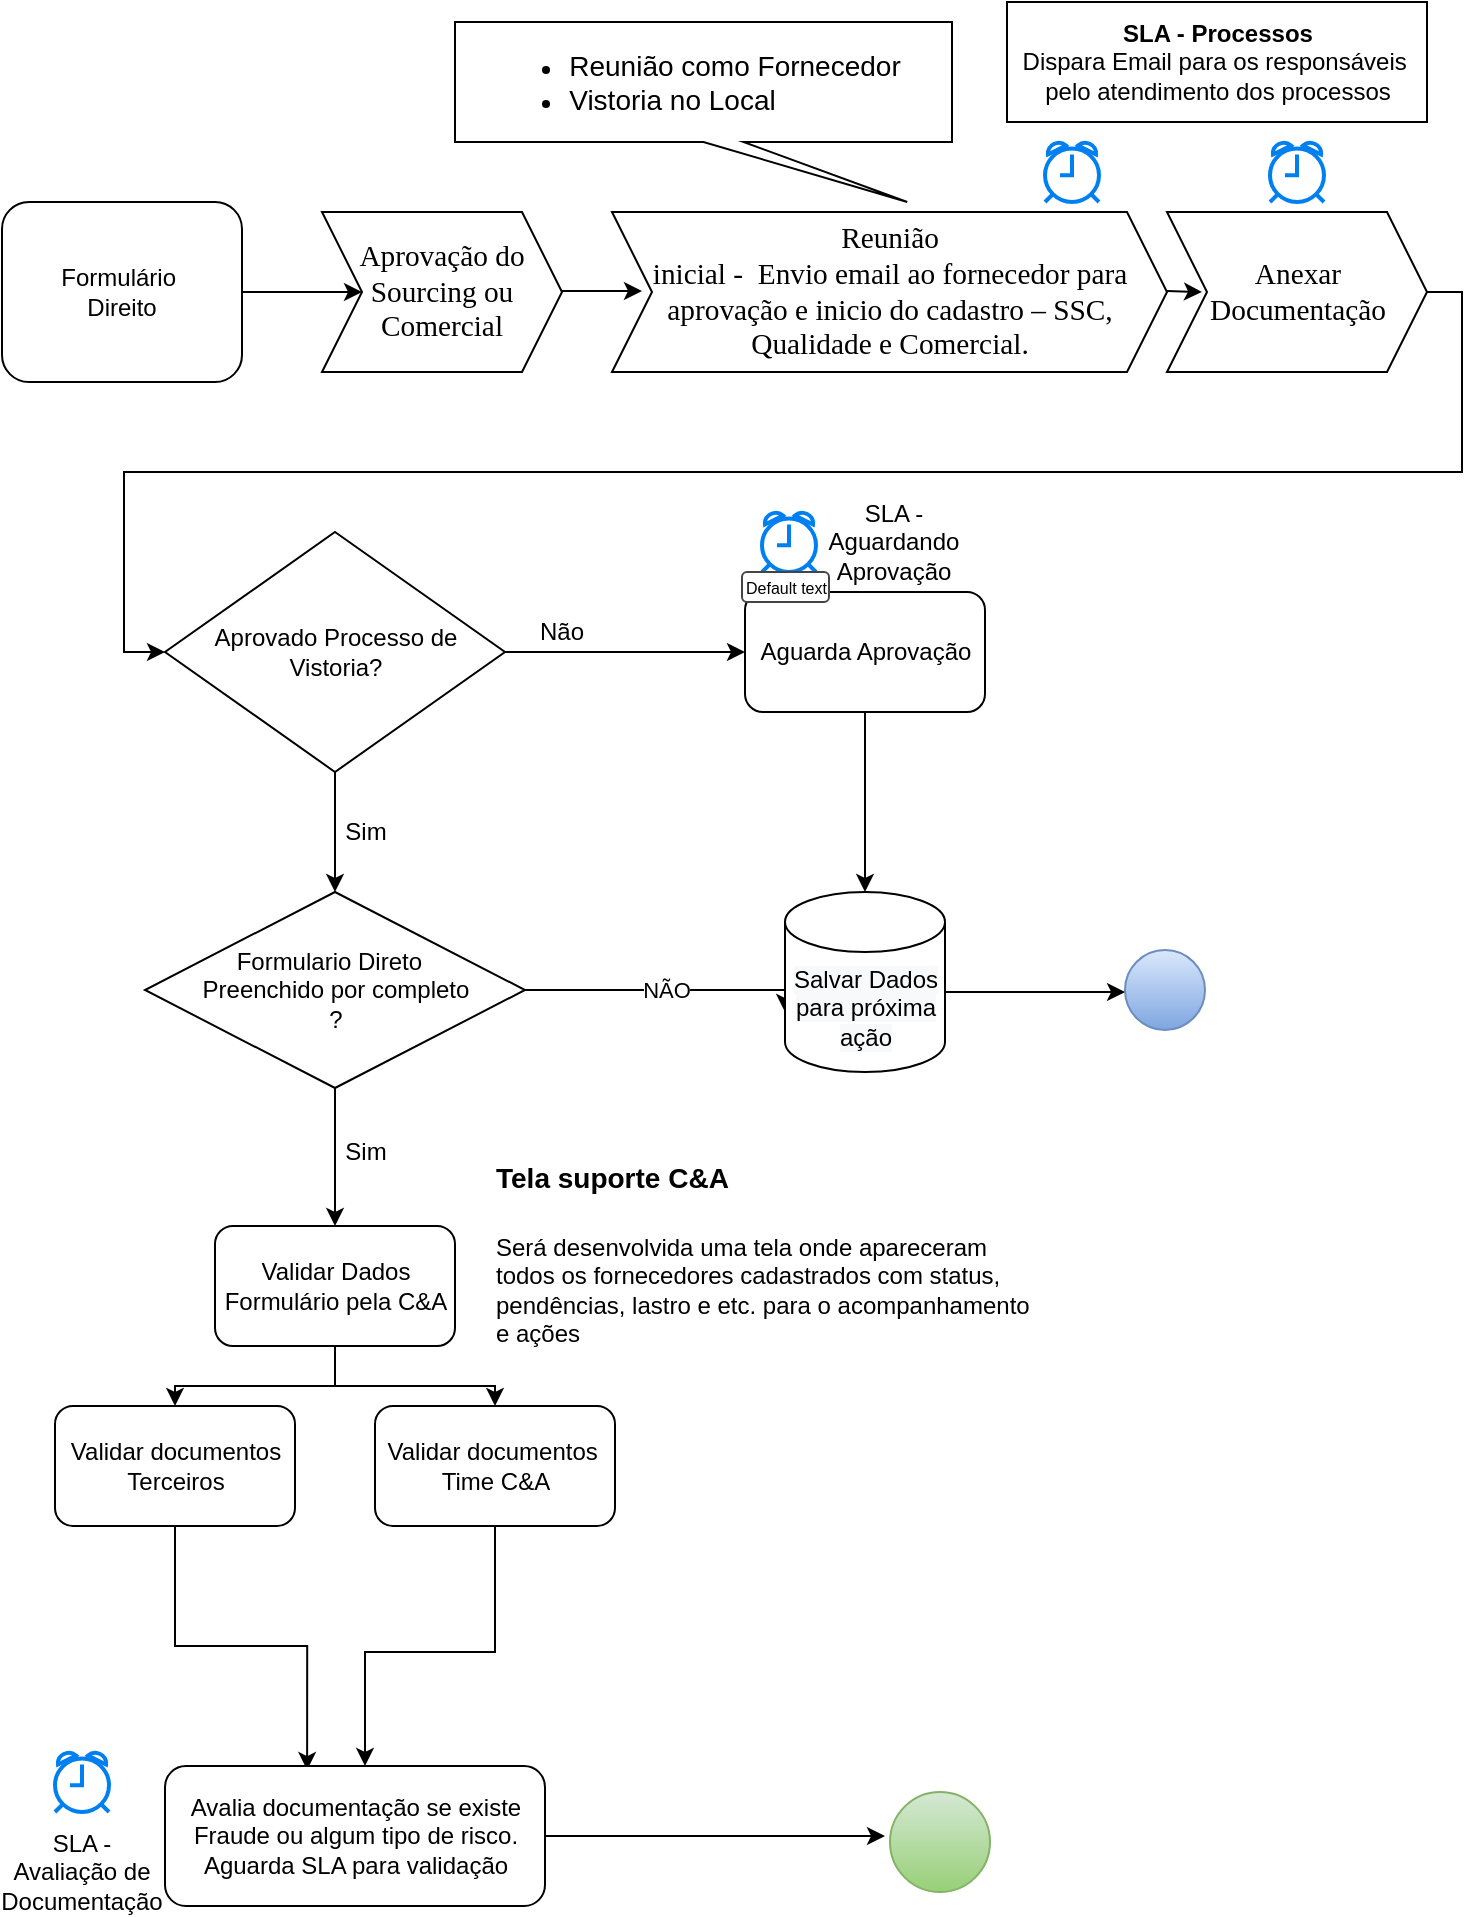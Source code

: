 <mxfile version="14.5.8" type="device"><diagram id="lvf8baoH1CCevhmD_B39" name="Page-1"><mxGraphModel dx="1304" dy="4036" grid="1" gridSize="10" guides="1" tooltips="1" connect="1" arrows="1" fold="1" page="1" pageScale="1" pageWidth="827" pageHeight="1169" math="0" shadow="0"><root><mxCell id="0"/><mxCell id="1" parent="0"/><mxCell id="BMVjZuhAXjuAGmisNW4w-1" value="" style="edgeStyle=orthogonalEdgeStyle;rounded=0;orthogonalLoop=1;jettySize=auto;html=1;" parent="1" source="fAwijREzp7FrSr1q6Iub-2" target="D_f6mGqulO6zjiNEx6ZY-3" edge="1"><mxGeometry relative="1" as="geometry"/></mxCell><mxCell id="fAwijREzp7FrSr1q6Iub-2" value="Formulário&amp;nbsp;&lt;br&gt;Direito" style="rounded=1;whiteSpace=wrap;html=1;" parent="1" vertex="1"><mxGeometry x="40" y="-3310" width="120" height="90" as="geometry"/></mxCell><mxCell id="fAwijREzp7FrSr1q6Iub-3" value="NÃO" style="edgeStyle=orthogonalEdgeStyle;rounded=0;orthogonalLoop=1;jettySize=auto;html=1;entryX=0;entryY=0;entryDx=0;entryDy=60;entryPerimeter=0;" parent="1" source="fAwijREzp7FrSr1q6Iub-5" target="zuWMpo28gCcZ3hWQ9vTT-8" edge="1"><mxGeometry relative="1" as="geometry"><mxPoint x="401.5" y="-2787" as="targetPoint"/><Array as="points"><mxPoint x="431.5" y="-2916"/></Array></mxGeometry></mxCell><mxCell id="D_f6mGqulO6zjiNEx6ZY-28" style="edgeStyle=orthogonalEdgeStyle;rounded=0;orthogonalLoop=1;jettySize=auto;html=1;entryX=0.5;entryY=0;entryDx=0;entryDy=0;" parent="1" source="fAwijREzp7FrSr1q6Iub-5" target="fAwijREzp7FrSr1q6Iub-11" edge="1"><mxGeometry relative="1" as="geometry"><mxPoint x="206.5" y="-2805" as="targetPoint"/></mxGeometry></mxCell><mxCell id="fAwijREzp7FrSr1q6Iub-5" value="&lt;font style=&quot;vertical-align: inherit&quot;&gt;&lt;font style=&quot;vertical-align: inherit&quot;&gt;&lt;font style=&quot;vertical-align: inherit&quot;&gt;&lt;font style=&quot;vertical-align: inherit&quot;&gt;&lt;font style=&quot;vertical-align: inherit&quot;&gt;&lt;font style=&quot;vertical-align: inherit&quot;&gt;Formulario Direto&amp;nbsp;&amp;nbsp;  &lt;/font&gt;&lt;/font&gt;&lt;/font&gt;&lt;/font&gt;&lt;/font&gt;&lt;/font&gt;&lt;br&gt;&lt;font style=&quot;vertical-align: inherit&quot;&gt;&lt;font style=&quot;vertical-align: inherit&quot;&gt;&lt;font style=&quot;vertical-align: inherit&quot;&gt;&lt;font style=&quot;vertical-align: inherit&quot;&gt;&lt;font style=&quot;vertical-align: inherit&quot;&gt;&lt;font style=&quot;vertical-align: inherit&quot;&gt;Preenchido por completo&lt;/font&gt;&lt;/font&gt;&lt;/font&gt;&lt;/font&gt;&lt;/font&gt;&lt;/font&gt;&lt;br&gt;&lt;font style=&quot;vertical-align: inherit&quot;&gt;&lt;font style=&quot;vertical-align: inherit&quot;&gt;&lt;font style=&quot;vertical-align: inherit&quot;&gt;&lt;font style=&quot;vertical-align: inherit&quot;&gt;&lt;font style=&quot;vertical-align: inherit&quot;&gt;&lt;font style=&quot;vertical-align: inherit&quot;&gt;?&lt;/font&gt;&lt;/font&gt;&lt;/font&gt;&lt;/font&gt;&lt;/font&gt;&lt;/font&gt;" style="rhombus;whiteSpace=wrap;html=1;" parent="1" vertex="1"><mxGeometry x="111.5" y="-2965" width="190" height="98" as="geometry"/></mxCell><mxCell id="fAwijREzp7FrSr1q6Iub-8" value="" style="ellipse;whiteSpace=wrap;html=1;rounded=1;gradientColor=#7ea6e0;fillColor=#dae8fc;strokeColor=#6c8ebf;" parent="1" vertex="1"><mxGeometry x="601.5" y="-2936" width="40" height="40" as="geometry"/></mxCell><mxCell id="fAwijREzp7FrSr1q6Iub-9" style="edgeStyle=orthogonalEdgeStyle;rounded=0;orthogonalLoop=1;jettySize=auto;html=1;entryX=0.5;entryY=0;entryDx=0;entryDy=0;" parent="1" source="fAwijREzp7FrSr1q6Iub-11" target="fAwijREzp7FrSr1q6Iub-14" edge="1"><mxGeometry relative="1" as="geometry"><mxPoint x="86.5" y="-2718" as="targetPoint"/><Array as="points"><mxPoint x="206.5" y="-2718"/><mxPoint x="126.5" y="-2718"/></Array></mxGeometry></mxCell><mxCell id="fAwijREzp7FrSr1q6Iub-10" style="edgeStyle=orthogonalEdgeStyle;rounded=0;orthogonalLoop=1;jettySize=auto;html=1;" parent="1" source="fAwijREzp7FrSr1q6Iub-11" target="fAwijREzp7FrSr1q6Iub-16" edge="1"><mxGeometry relative="1" as="geometry"/></mxCell><mxCell id="fAwijREzp7FrSr1q6Iub-11" value="Validar Dados Formulário pela C&amp;amp;A" style="rounded=1;whiteSpace=wrap;html=1;" parent="1" vertex="1"><mxGeometry x="146.5" y="-2798" width="120" height="60" as="geometry"/></mxCell><mxCell id="fAwijREzp7FrSr1q6Iub-12" value="&lt;h1&gt;&lt;font style=&quot;font-size: 14px&quot;&gt;Tela suporte C&amp;amp;A&lt;/font&gt;&lt;/h1&gt;&lt;p&gt;Será desenvolvida uma tela onde apareceram todos os fornecedores cadastrados com status, pendências, lastro e etc. para o acompanhamento e ações&lt;/p&gt;" style="text;html=1;strokeColor=none;fillColor=none;spacing=5;spacingTop=-20;whiteSpace=wrap;overflow=hidden;rounded=0;" parent="1" vertex="1"><mxGeometry x="281.5" y="-2845" width="280" height="120" as="geometry"/></mxCell><mxCell id="4rW1Yrpc-Yr3UgvkUL-7-2" style="edgeStyle=orthogonalEdgeStyle;rounded=0;orthogonalLoop=1;jettySize=auto;html=1;entryX=0.374;entryY=0.029;entryDx=0;entryDy=0;entryPerimeter=0;" parent="1" source="fAwijREzp7FrSr1q6Iub-14" target="zuWMpo28gCcZ3hWQ9vTT-18" edge="1"><mxGeometry relative="1" as="geometry"/></mxCell><mxCell id="fAwijREzp7FrSr1q6Iub-14" value="Validar documentos Terceiros" style="rounded=1;whiteSpace=wrap;html=1;" parent="1" vertex="1"><mxGeometry x="66.5" y="-2708" width="120" height="60" as="geometry"/></mxCell><mxCell id="fAwijREzp7FrSr1q6Iub-16" value="Validar documentos&amp;nbsp;&lt;br&gt;Time C&amp;amp;A" style="rounded=1;whiteSpace=wrap;html=1;" parent="1" vertex="1"><mxGeometry x="226.5" y="-2708" width="120" height="60" as="geometry"/></mxCell><mxCell id="fAwijREzp7FrSr1q6Iub-22" value="" style="ellipse;whiteSpace=wrap;html=1;gradientColor=#97d077;fillColor=#d5e8d4;strokeColor=#82b366;" parent="1" vertex="1"><mxGeometry x="484" y="-2515" width="50" height="50" as="geometry"/></mxCell><mxCell id="D_f6mGqulO6zjiNEx6ZY-24" style="edgeStyle=orthogonalEdgeStyle;rounded=0;orthogonalLoop=1;jettySize=auto;html=1;entryX=0.5;entryY=0;entryDx=0;entryDy=0;" parent="1" source="zuWMpo28gCcZ3hWQ9vTT-1" target="fAwijREzp7FrSr1q6Iub-5" edge="1"><mxGeometry relative="1" as="geometry"/></mxCell><mxCell id="zuWMpo28gCcZ3hWQ9vTT-1" value="&lt;font style=&quot;vertical-align: inherit&quot;&gt;&lt;font style=&quot;vertical-align: inherit&quot;&gt;Aprovado Processo de Vistoria?&lt;/font&gt;&lt;/font&gt;" style="rhombus;whiteSpace=wrap;html=1;" parent="1" vertex="1"><mxGeometry x="121.5" y="-3145" width="170" height="120" as="geometry"/></mxCell><mxCell id="D_f6mGqulO6zjiNEx6ZY-27" style="edgeStyle=orthogonalEdgeStyle;rounded=0;orthogonalLoop=1;jettySize=auto;html=1;" parent="1" source="zuWMpo28gCcZ3hWQ9vTT-8" target="fAwijREzp7FrSr1q6Iub-8" edge="1"><mxGeometry relative="1" as="geometry"><Array as="points"><mxPoint x="571.5" y="-2915"/><mxPoint x="571.5" y="-2915"/></Array></mxGeometry></mxCell><mxCell id="zuWMpo28gCcZ3hWQ9vTT-8" value="&#10;&#10;&lt;span style=&quot;color: rgb(0, 0, 0); font-family: helvetica; font-size: 12px; font-style: normal; font-weight: 400; letter-spacing: normal; text-align: center; text-indent: 0px; text-transform: none; word-spacing: 0px; background-color: rgb(248, 249, 250); display: inline; float: none;&quot;&gt;Salvar Dados para próxima ação&lt;/span&gt;&#10;&#10;" style="shape=cylinder3;whiteSpace=wrap;html=1;boundedLbl=1;backgroundOutline=1;size=15;" parent="1" vertex="1"><mxGeometry x="431.5" y="-2965" width="80" height="90" as="geometry"/></mxCell><mxCell id="zuWMpo28gCcZ3hWQ9vTT-12" style="edgeStyle=orthogonalEdgeStyle;rounded=0;orthogonalLoop=1;jettySize=auto;html=1;entryX=0.5;entryY=0;entryDx=0;entryDy=0;entryPerimeter=0;" parent="1" source="zuWMpo28gCcZ3hWQ9vTT-10" target="zuWMpo28gCcZ3hWQ9vTT-8" edge="1"><mxGeometry relative="1" as="geometry"/></mxCell><mxCell id="zuWMpo28gCcZ3hWQ9vTT-10" value="Aguarda Aprovação&lt;br&gt;" style="rounded=1;whiteSpace=wrap;html=1;" parent="1" vertex="1"><mxGeometry x="411.5" y="-3115" width="120" height="60" as="geometry"/></mxCell><mxCell id="zuWMpo28gCcZ3hWQ9vTT-11" style="edgeStyle=orthogonalEdgeStyle;rounded=0;orthogonalLoop=1;jettySize=auto;html=1;" parent="1" source="zuWMpo28gCcZ3hWQ9vTT-1" target="zuWMpo28gCcZ3hWQ9vTT-10" edge="1"><mxGeometry relative="1" as="geometry"><mxPoint x="381.5" y="-1760" as="targetPoint"/><mxPoint x="294" y="-1865" as="sourcePoint"/></mxGeometry></mxCell><mxCell id="tQRTpngO5CJ5YuksmE94-4" style="edgeStyle=orthogonalEdgeStyle;rounded=0;orthogonalLoop=1;jettySize=auto;html=1;" parent="1" source="zuWMpo28gCcZ3hWQ9vTT-18" edge="1"><mxGeometry relative="1" as="geometry"><mxPoint x="481.5" y="-2493" as="targetPoint"/></mxGeometry></mxCell><mxCell id="zuWMpo28gCcZ3hWQ9vTT-18" value="&lt;span&gt;Avalia documentação se existe Fraude ou algum tipo de risco.&lt;br&gt;Aguarda SLA para validação&lt;br&gt;&lt;/span&gt;" style="rounded=1;whiteSpace=wrap;html=1;" parent="1" vertex="1"><mxGeometry x="121.5" y="-2528" width="190" height="70" as="geometry"/></mxCell><mxCell id="zuWMpo28gCcZ3hWQ9vTT-19" style="edgeStyle=orthogonalEdgeStyle;rounded=0;orthogonalLoop=1;jettySize=auto;html=1;" parent="1" source="fAwijREzp7FrSr1q6Iub-16" target="zuWMpo28gCcZ3hWQ9vTT-18" edge="1"><mxGeometry relative="1" as="geometry"><mxPoint x="286.5" y="-2648" as="sourcePoint"/><mxPoint x="211.5" y="-2508" as="targetPoint"/><Array as="points"><mxPoint x="286.5" y="-2585"/><mxPoint x="221.5" y="-2585"/></Array></mxGeometry></mxCell><mxCell id="D_f6mGqulO6zjiNEx6ZY-3" value="&lt;span style=&quot;font-family: &amp;#34;calibri&amp;#34; ; font-size: 14.667px&quot;&gt;Aprovação do Sourcing ou Comercial&lt;/span&gt;" style="shape=step;perimeter=stepPerimeter;whiteSpace=wrap;html=1;fixedSize=1;" parent="1" vertex="1"><mxGeometry x="200" y="-3305" width="120" height="80" as="geometry"/></mxCell><mxCell id="D_f6mGqulO6zjiNEx6ZY-6" value="&lt;span style=&quot;font-family: &amp;#34;calibri&amp;#34; ; font-size: 14.667px&quot;&gt;Reunião&lt;/span&gt;&lt;br style=&quot;font-family: &amp;#34;calibri&amp;#34; ; font-size: 14.667px&quot;&gt;&lt;span style=&quot;font-family: &amp;#34;calibri&amp;#34; ; font-size: 14.667px&quot;&gt;inicial -&amp;nbsp; Envio email ao fornecedor para&lt;/span&gt;&lt;br style=&quot;font-family: &amp;#34;calibri&amp;#34; ; font-size: 14.667px&quot;&gt;&lt;span style=&quot;font-family: &amp;#34;calibri&amp;#34; ; font-size: 14.667px&quot;&gt;aprovação e inicio do cadastro – SSC, Qualidade e Comercial.&lt;/span&gt;" style="shape=step;perimeter=stepPerimeter;whiteSpace=wrap;html=1;fixedSize=1;" parent="1" vertex="1"><mxGeometry x="345" y="-3305" width="277.5" height="80" as="geometry"/></mxCell><mxCell id="D_f6mGqulO6zjiNEx6ZY-7" value="" style="endArrow=classic;html=1;" parent="1" edge="1"><mxGeometry width="50" height="50" relative="1" as="geometry"><mxPoint x="320" y="-3265.5" as="sourcePoint"/><mxPoint x="360" y="-3265.5" as="targetPoint"/><Array as="points"/></mxGeometry></mxCell><mxCell id="BMVjZuhAXjuAGmisNW4w-3" style="edgeStyle=orthogonalEdgeStyle;rounded=0;orthogonalLoop=1;jettySize=auto;html=1;entryX=0;entryY=0.5;entryDx=0;entryDy=0;" parent="1" source="D_f6mGqulO6zjiNEx6ZY-9" target="zuWMpo28gCcZ3hWQ9vTT-1" edge="1"><mxGeometry relative="1" as="geometry"><Array as="points"><mxPoint x="770" y="-3265"/><mxPoint x="770" y="-3175"/><mxPoint x="101" y="-3175"/><mxPoint x="101" y="-3085"/></Array></mxGeometry></mxCell><mxCell id="D_f6mGqulO6zjiNEx6ZY-9" value="&lt;span style=&quot;font-family: &amp;#34;calibri&amp;#34; ; font-size: 14.667px&quot;&gt;Anexar Documentação&lt;/span&gt;" style="shape=step;perimeter=stepPerimeter;whiteSpace=wrap;html=1;fixedSize=1;" parent="1" vertex="1"><mxGeometry x="622.5" y="-3305" width="130" height="80" as="geometry"/></mxCell><mxCell id="D_f6mGqulO6zjiNEx6ZY-10" value="" style="endArrow=classic;html=1;" parent="1" edge="1"><mxGeometry width="50" height="50" relative="1" as="geometry"><mxPoint x="622.5" y="-3265.5" as="sourcePoint"/><mxPoint x="640" y="-3265" as="targetPoint"/><Array as="points"/></mxGeometry></mxCell><mxCell id="D_f6mGqulO6zjiNEx6ZY-17" value="Sim" style="text;html=1;strokeColor=none;fillColor=none;align=center;verticalAlign=middle;whiteSpace=wrap;rounded=0;" parent="1" vertex="1"><mxGeometry x="201.5" y="-2845" width="40" height="20" as="geometry"/></mxCell><mxCell id="D_f6mGqulO6zjiNEx6ZY-23" value="" style="html=1;verticalLabelPosition=bottom;align=center;labelBackgroundColor=#ffffff;verticalAlign=top;strokeWidth=2;strokeColor=#0080F0;shadow=0;dashed=0;shape=mxgraph.ios7.icons.alarm_clock;" parent="1" vertex="1"><mxGeometry x="420" y="-3155" width="27" height="30" as="geometry"/></mxCell><mxCell id="D_f6mGqulO6zjiNEx6ZY-25" value="Sim" style="text;html=1;strokeColor=none;fillColor=none;align=center;verticalAlign=middle;whiteSpace=wrap;rounded=0;" parent="1" vertex="1"><mxGeometry x="201.5" y="-3005" width="40" height="20" as="geometry"/></mxCell><mxCell id="D_f6mGqulO6zjiNEx6ZY-30" value="" style="html=1;verticalLabelPosition=bottom;align=center;labelBackgroundColor=#ffffff;verticalAlign=top;strokeWidth=2;strokeColor=#0080F0;shadow=0;dashed=0;shape=mxgraph.ios7.icons.alarm_clock;" parent="1" vertex="1"><mxGeometry x="66.5" y="-2535" width="27" height="30" as="geometry"/></mxCell><mxCell id="18syhVw67TnjPZ0sVxnF-1" value="SLA - Avaliação de Documentação" style="text;html=1;strokeColor=none;fillColor=none;align=center;verticalAlign=middle;whiteSpace=wrap;rounded=0;" parent="1" vertex="1"><mxGeometry x="60" y="-2485" width="40" height="20" as="geometry"/></mxCell><mxCell id="tQRTpngO5CJ5YuksmE94-1" style="edgeStyle=orthogonalEdgeStyle;rounded=0;orthogonalLoop=1;jettySize=auto;html=1;exitX=0.5;exitY=1;exitDx=0;exitDy=0;" parent="1" source="18syhVw67TnjPZ0sVxnF-1" target="18syhVw67TnjPZ0sVxnF-1" edge="1"><mxGeometry relative="1" as="geometry"/></mxCell><mxCell id="bX1ZcRMX8UKx4vL0kWPw-1" value="Não" style="text;html=1;strokeColor=none;fillColor=none;align=center;verticalAlign=middle;whiteSpace=wrap;rounded=0;" parent="1" vertex="1"><mxGeometry x="300" y="-3105" width="40" height="20" as="geometry"/></mxCell><mxCell id="h8SvYcMw-dTgGAuKRZBc-1" value="SLA - Aguardando Aprovação&lt;br&gt;" style="text;html=1;strokeColor=none;fillColor=none;align=center;verticalAlign=middle;whiteSpace=wrap;rounded=0;" parent="1" vertex="1"><mxGeometry x="438" y="-3150" width="96" height="20" as="geometry"/></mxCell><mxCell id="21hpwkui2fZZKTADqMF8-2" value="Default text" style="strokeWidth=1;html=1;shadow=0;dashed=0;shape=mxgraph.ios.iTextInput;strokeColor=#444444;buttonText=;fontSize=8;whiteSpace=wrap;align=left;" vertex="1" parent="1"><mxGeometry x="410" y="-3125" width="43.5" height="15" as="geometry"/></mxCell><mxCell id="21hpwkui2fZZKTADqMF8-8" value="&lt;ul style=&quot;text-align: left&quot;&gt;&lt;li&gt;&lt;font style=&quot;font-size: 14px&quot;&gt;&lt;font&gt;&lt;font style=&quot;vertical-align: inherit&quot;&gt;&lt;font style=&quot;vertical-align: inherit&quot;&gt;&lt;font style=&quot;vertical-align: inherit&quot;&gt;&lt;font style=&quot;vertical-align: inherit&quot;&gt;&lt;font style=&quot;vertical-align: inherit&quot;&gt;&lt;font style=&quot;vertical-align: inherit&quot;&gt;&lt;font style=&quot;vertical-align: inherit&quot;&gt;&lt;font style=&quot;vertical-align: inherit&quot;&gt;&lt;font style=&quot;vertical-align: inherit&quot;&gt;&lt;font style=&quot;vertical-align: inherit&quot;&gt;&lt;font style=&quot;vertical-align: inherit&quot;&gt;&lt;font style=&quot;vertical-align: inherit&quot;&gt;&lt;font style=&quot;vertical-align: inherit&quot;&gt;&lt;font style=&quot;vertical-align: inherit&quot;&gt;&lt;font style=&quot;vertical-align: inherit&quot;&gt;&lt;font style=&quot;vertical-align: inherit&quot;&gt;&lt;font style=&quot;vertical-align: inherit&quot;&gt;&lt;font style=&quot;vertical-align: inherit&quot;&gt;&lt;font style=&quot;vertical-align: inherit&quot;&gt;&lt;font style=&quot;vertical-align: inherit&quot;&gt;&lt;font style=&quot;vertical-align: inherit&quot;&gt;Reunião como Fornecedor&lt;/font&gt;&lt;/font&gt;&lt;/font&gt;&lt;/font&gt;&lt;/font&gt;&lt;/font&gt;&lt;/font&gt;&lt;/font&gt;&lt;/font&gt;&lt;/font&gt;&lt;/font&gt;&lt;/font&gt;&lt;/font&gt;&lt;/font&gt;&lt;/font&gt;&lt;/font&gt;&lt;/font&gt;&lt;/font&gt;&lt;/font&gt;&lt;/font&gt;&lt;/font&gt;&lt;/font&gt;&lt;/font&gt;&lt;font style=&quot;vertical-align: inherit&quot;&gt;&lt;font style=&quot;vertical-align: inherit&quot;&gt;&lt;font style=&quot;vertical-align: inherit&quot;&gt;&lt;font style=&quot;vertical-align: inherit&quot;&gt; &amp;nbsp;&lt;/font&gt;&lt;/font&gt;&lt;/font&gt;&lt;/font&gt;&lt;font style=&quot;vertical-align: inherit&quot;&gt;&amp;nbsp;&lt;/font&gt;&lt;br&gt;&lt;/li&gt;&lt;li&gt;&lt;font style=&quot;vertical-align: inherit&quot;&gt;&lt;font style=&quot;vertical-align: inherit&quot;&gt;&lt;font style=&quot;vertical-align: inherit&quot;&gt;&lt;font style=&quot;vertical-align: inherit&quot;&gt;&lt;font style=&quot;vertical-align: inherit&quot;&gt;&lt;font style=&quot;vertical-align: inherit&quot;&gt;&lt;font style=&quot;vertical-align: inherit&quot;&gt;&lt;font style=&quot;vertical-align: inherit&quot;&gt;&lt;font style=&quot;vertical-align: inherit&quot;&gt;&lt;font style=&quot;vertical-align: inherit&quot;&gt;&lt;font style=&quot;vertical-align: inherit&quot;&gt;&lt;font style=&quot;vertical-align: inherit ; font-size: 14px&quot;&gt;Vistoria no Local&lt;/font&gt;&lt;/font&gt;&lt;/font&gt;&lt;/font&gt;&lt;/font&gt;&lt;/font&gt;&lt;/font&gt;&lt;/font&gt;&lt;/font&gt;&lt;/font&gt;&lt;/font&gt;&lt;/font&gt;&lt;/li&gt;&lt;/ul&gt;" style="shape=callout;whiteSpace=wrap;html=1;perimeter=calloutPerimeter;position2=0.91;direction=east;" vertex="1" parent="1"><mxGeometry x="266.5" y="-3400" width="248.5" height="90" as="geometry"/></mxCell><mxCell id="21hpwkui2fZZKTADqMF8-14" value="" style="html=1;verticalLabelPosition=bottom;align=center;labelBackgroundColor=#ffffff;verticalAlign=top;strokeWidth=2;strokeColor=#0080F0;shadow=0;dashed=0;shape=mxgraph.ios7.icons.alarm_clock;" vertex="1" parent="1"><mxGeometry x="561.5" y="-3340" width="27" height="30" as="geometry"/></mxCell><mxCell id="21hpwkui2fZZKTADqMF8-15" value="" style="html=1;verticalLabelPosition=bottom;align=center;labelBackgroundColor=#ffffff;verticalAlign=top;strokeWidth=2;strokeColor=#0080F0;shadow=0;dashed=0;shape=mxgraph.ios7.icons.alarm_clock;" vertex="1" parent="1"><mxGeometry x="674" y="-3340" width="27" height="30" as="geometry"/></mxCell><mxCell id="21hpwkui2fZZKTADqMF8-16" value="&lt;b&gt;&lt;font style=&quot;vertical-align: inherit&quot;&gt;&lt;font style=&quot;vertical-align: inherit&quot;&gt;SLA - Processos &lt;/font&gt;&lt;/font&gt;&lt;/b&gt;&lt;br&gt;&lt;font style=&quot;vertical-align: inherit&quot;&gt;&lt;font style=&quot;vertical-align: inherit&quot;&gt;&lt;font style=&quot;vertical-align: inherit&quot;&gt;Dispara Email para os responsáveis ​​pelo atendimento dos processos&lt;/font&gt;&lt;/font&gt;&lt;/font&gt;" style="rounded=0;whiteSpace=wrap;html=1;" vertex="1" parent="1"><mxGeometry x="542.5" y="-3410" width="210" height="60" as="geometry"/></mxCell></root></mxGraphModel></diagram></mxfile>